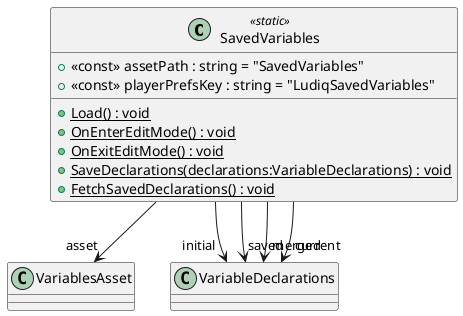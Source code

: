 @startuml
class SavedVariables <<static>> {
    + <<const>> assetPath : string = "SavedVariables"
    + <<const>> playerPrefsKey : string = "LudiqSavedVariables"
    + {static} Load() : void
    + {static} OnEnterEditMode() : void
    + {static} OnExitEditMode() : void
    + {static} SaveDeclarations(declarations:VariableDeclarations) : void
    + {static} FetchSavedDeclarations() : void
}
SavedVariables --> "asset" VariablesAsset
SavedVariables --> "initial" VariableDeclarations
SavedVariables --> "saved" VariableDeclarations
SavedVariables --> "merged" VariableDeclarations
SavedVariables --> "current" VariableDeclarations
@enduml
